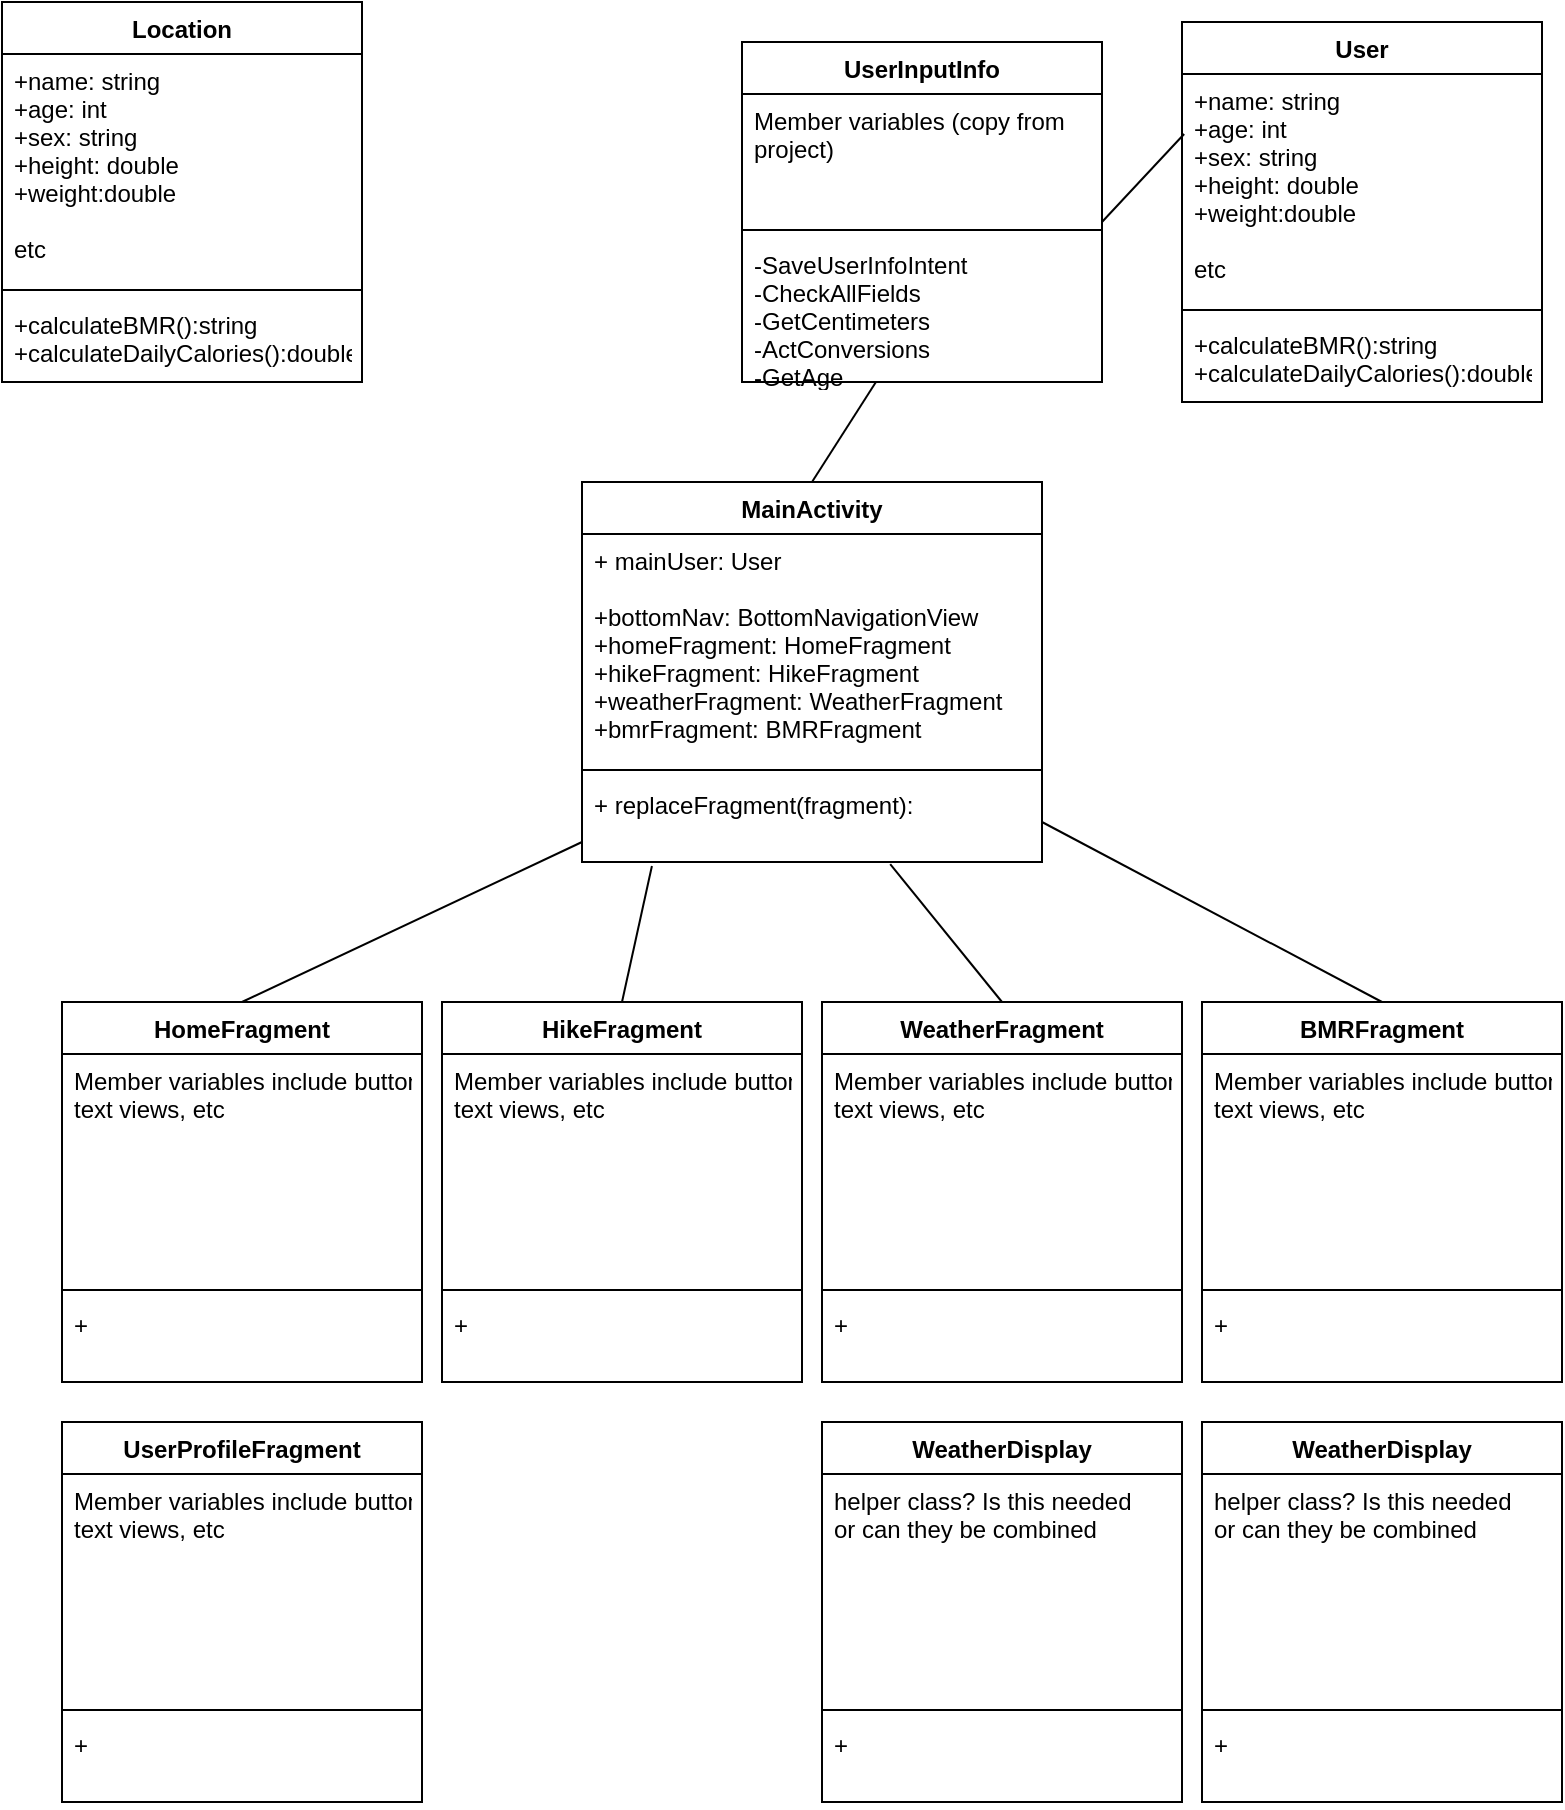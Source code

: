 <mxfile version="20.3.0" type="github">
  <diagram id="EoSZsh9YD0StyD8gBwrH" name="Page-1">
    <mxGraphModel dx="949" dy="721" grid="1" gridSize="10" guides="1" tooltips="1" connect="1" arrows="1" fold="1" page="1" pageScale="1" pageWidth="850" pageHeight="1100" math="0" shadow="0">
      <root>
        <mxCell id="0" />
        <mxCell id="1" parent="0" />
        <mxCell id="_peay4oMnijPvIBQTVXw-1" value="MainActivity" style="swimlane;fontStyle=1;align=center;verticalAlign=top;childLayout=stackLayout;horizontal=1;startSize=26;horizontalStack=0;resizeParent=1;resizeParentMax=0;resizeLast=0;collapsible=1;marginBottom=0;" parent="1" vertex="1">
          <mxGeometry x="310" y="260" width="230" height="190" as="geometry" />
        </mxCell>
        <mxCell id="_peay4oMnijPvIBQTVXw-2" value="+ mainUser: User&#xa;&#xa;+bottomNav: BottomNavigationView&#xa;+homeFragment: HomeFragment&#xa;+hikeFragment: HikeFragment&#xa;+weatherFragment: WeatherFragment&#xa;+bmrFragment: BMRFragment" style="text;strokeColor=none;fillColor=none;align=left;verticalAlign=top;spacingLeft=4;spacingRight=4;overflow=hidden;rotatable=0;points=[[0,0.5],[1,0.5]];portConstraint=eastwest;" parent="_peay4oMnijPvIBQTVXw-1" vertex="1">
          <mxGeometry y="26" width="230" height="114" as="geometry" />
        </mxCell>
        <mxCell id="_peay4oMnijPvIBQTVXw-3" value="" style="line;strokeWidth=1;fillColor=none;align=left;verticalAlign=middle;spacingTop=-1;spacingLeft=3;spacingRight=3;rotatable=0;labelPosition=right;points=[];portConstraint=eastwest;strokeColor=inherit;" parent="_peay4oMnijPvIBQTVXw-1" vertex="1">
          <mxGeometry y="140" width="230" height="8" as="geometry" />
        </mxCell>
        <mxCell id="_peay4oMnijPvIBQTVXw-4" value="+ replaceFragment(fragment): " style="text;strokeColor=none;fillColor=none;align=left;verticalAlign=top;spacingLeft=4;spacingRight=4;overflow=hidden;rotatable=0;points=[[0,0.5],[1,0.5]];portConstraint=eastwest;" parent="_peay4oMnijPvIBQTVXw-1" vertex="1">
          <mxGeometry y="148" width="230" height="42" as="geometry" />
        </mxCell>
        <mxCell id="_peay4oMnijPvIBQTVXw-5" value="HomeFragment" style="swimlane;fontStyle=1;align=center;verticalAlign=top;childLayout=stackLayout;horizontal=1;startSize=26;horizontalStack=0;resizeParent=1;resizeParentMax=0;resizeLast=0;collapsible=1;marginBottom=0;" parent="1" vertex="1">
          <mxGeometry x="50" y="520" width="180" height="190" as="geometry" />
        </mxCell>
        <mxCell id="_peay4oMnijPvIBQTVXw-6" value="Member variables include buttons,&#xa;text views, etc" style="text;strokeColor=none;fillColor=none;align=left;verticalAlign=top;spacingLeft=4;spacingRight=4;overflow=hidden;rotatable=0;points=[[0,0.5],[1,0.5]];portConstraint=eastwest;" parent="_peay4oMnijPvIBQTVXw-5" vertex="1">
          <mxGeometry y="26" width="180" height="114" as="geometry" />
        </mxCell>
        <mxCell id="_peay4oMnijPvIBQTVXw-7" value="" style="line;strokeWidth=1;fillColor=none;align=left;verticalAlign=middle;spacingTop=-1;spacingLeft=3;spacingRight=3;rotatable=0;labelPosition=right;points=[];portConstraint=eastwest;strokeColor=inherit;" parent="_peay4oMnijPvIBQTVXw-5" vertex="1">
          <mxGeometry y="140" width="180" height="8" as="geometry" />
        </mxCell>
        <mxCell id="_peay4oMnijPvIBQTVXw-8" value="+" style="text;strokeColor=none;fillColor=none;align=left;verticalAlign=top;spacingLeft=4;spacingRight=4;overflow=hidden;rotatable=0;points=[[0,0.5],[1,0.5]];portConstraint=eastwest;" parent="_peay4oMnijPvIBQTVXw-5" vertex="1">
          <mxGeometry y="148" width="180" height="42" as="geometry" />
        </mxCell>
        <mxCell id="_peay4oMnijPvIBQTVXw-21" value="HikeFragment" style="swimlane;fontStyle=1;align=center;verticalAlign=top;childLayout=stackLayout;horizontal=1;startSize=26;horizontalStack=0;resizeParent=1;resizeParentMax=0;resizeLast=0;collapsible=1;marginBottom=0;" parent="1" vertex="1">
          <mxGeometry x="240" y="520" width="180" height="190" as="geometry" />
        </mxCell>
        <mxCell id="_peay4oMnijPvIBQTVXw-22" value="Member variables include buttons,&#xa;text views, etc" style="text;strokeColor=none;fillColor=none;align=left;verticalAlign=top;spacingLeft=4;spacingRight=4;overflow=hidden;rotatable=0;points=[[0,0.5],[1,0.5]];portConstraint=eastwest;" parent="_peay4oMnijPvIBQTVXw-21" vertex="1">
          <mxGeometry y="26" width="180" height="114" as="geometry" />
        </mxCell>
        <mxCell id="_peay4oMnijPvIBQTVXw-23" value="" style="line;strokeWidth=1;fillColor=none;align=left;verticalAlign=middle;spacingTop=-1;spacingLeft=3;spacingRight=3;rotatable=0;labelPosition=right;points=[];portConstraint=eastwest;strokeColor=inherit;" parent="_peay4oMnijPvIBQTVXw-21" vertex="1">
          <mxGeometry y="140" width="180" height="8" as="geometry" />
        </mxCell>
        <mxCell id="_peay4oMnijPvIBQTVXw-24" value="+" style="text;strokeColor=none;fillColor=none;align=left;verticalAlign=top;spacingLeft=4;spacingRight=4;overflow=hidden;rotatable=0;points=[[0,0.5],[1,0.5]];portConstraint=eastwest;" parent="_peay4oMnijPvIBQTVXw-21" vertex="1">
          <mxGeometry y="148" width="180" height="42" as="geometry" />
        </mxCell>
        <mxCell id="_peay4oMnijPvIBQTVXw-25" value="WeatherFragment" style="swimlane;fontStyle=1;align=center;verticalAlign=top;childLayout=stackLayout;horizontal=1;startSize=26;horizontalStack=0;resizeParent=1;resizeParentMax=0;resizeLast=0;collapsible=1;marginBottom=0;" parent="1" vertex="1">
          <mxGeometry x="430" y="520" width="180" height="190" as="geometry" />
        </mxCell>
        <mxCell id="_peay4oMnijPvIBQTVXw-26" value="Member variables include buttons,&#xa;text views, etc" style="text;strokeColor=none;fillColor=none;align=left;verticalAlign=top;spacingLeft=4;spacingRight=4;overflow=hidden;rotatable=0;points=[[0,0.5],[1,0.5]];portConstraint=eastwest;" parent="_peay4oMnijPvIBQTVXw-25" vertex="1">
          <mxGeometry y="26" width="180" height="114" as="geometry" />
        </mxCell>
        <mxCell id="_peay4oMnijPvIBQTVXw-27" value="" style="line;strokeWidth=1;fillColor=none;align=left;verticalAlign=middle;spacingTop=-1;spacingLeft=3;spacingRight=3;rotatable=0;labelPosition=right;points=[];portConstraint=eastwest;strokeColor=inherit;" parent="_peay4oMnijPvIBQTVXw-25" vertex="1">
          <mxGeometry y="140" width="180" height="8" as="geometry" />
        </mxCell>
        <mxCell id="_peay4oMnijPvIBQTVXw-28" value="+" style="text;strokeColor=none;fillColor=none;align=left;verticalAlign=top;spacingLeft=4;spacingRight=4;overflow=hidden;rotatable=0;points=[[0,0.5],[1,0.5]];portConstraint=eastwest;" parent="_peay4oMnijPvIBQTVXw-25" vertex="1">
          <mxGeometry y="148" width="180" height="42" as="geometry" />
        </mxCell>
        <mxCell id="_peay4oMnijPvIBQTVXw-29" value="BMRFragment" style="swimlane;fontStyle=1;align=center;verticalAlign=top;childLayout=stackLayout;horizontal=1;startSize=26;horizontalStack=0;resizeParent=1;resizeParentMax=0;resizeLast=0;collapsible=1;marginBottom=0;" parent="1" vertex="1">
          <mxGeometry x="620" y="520" width="180" height="190" as="geometry" />
        </mxCell>
        <mxCell id="_peay4oMnijPvIBQTVXw-30" value="Member variables include buttons,&#xa;text views, etc" style="text;strokeColor=none;fillColor=none;align=left;verticalAlign=top;spacingLeft=4;spacingRight=4;overflow=hidden;rotatable=0;points=[[0,0.5],[1,0.5]];portConstraint=eastwest;" parent="_peay4oMnijPvIBQTVXw-29" vertex="1">
          <mxGeometry y="26" width="180" height="114" as="geometry" />
        </mxCell>
        <mxCell id="_peay4oMnijPvIBQTVXw-31" value="" style="line;strokeWidth=1;fillColor=none;align=left;verticalAlign=middle;spacingTop=-1;spacingLeft=3;spacingRight=3;rotatable=0;labelPosition=right;points=[];portConstraint=eastwest;strokeColor=inherit;" parent="_peay4oMnijPvIBQTVXw-29" vertex="1">
          <mxGeometry y="140" width="180" height="8" as="geometry" />
        </mxCell>
        <mxCell id="_peay4oMnijPvIBQTVXw-32" value="+" style="text;strokeColor=none;fillColor=none;align=left;verticalAlign=top;spacingLeft=4;spacingRight=4;overflow=hidden;rotatable=0;points=[[0,0.5],[1,0.5]];portConstraint=eastwest;" parent="_peay4oMnijPvIBQTVXw-29" vertex="1">
          <mxGeometry y="148" width="180" height="42" as="geometry" />
        </mxCell>
        <mxCell id="_peay4oMnijPvIBQTVXw-33" value="" style="endArrow=none;html=1;rounded=0;exitX=0.5;exitY=0;exitDx=0;exitDy=0;" parent="1" source="_peay4oMnijPvIBQTVXw-5" edge="1">
          <mxGeometry width="50" height="50" relative="1" as="geometry">
            <mxPoint x="260" y="490" as="sourcePoint" />
            <mxPoint x="310" y="440" as="targetPoint" />
          </mxGeometry>
        </mxCell>
        <mxCell id="_peay4oMnijPvIBQTVXw-34" value="" style="endArrow=none;html=1;rounded=0;exitX=0.5;exitY=0;exitDx=0;exitDy=0;entryX=0.152;entryY=1.048;entryDx=0;entryDy=0;entryPerimeter=0;" parent="1" source="_peay4oMnijPvIBQTVXw-21" target="_peay4oMnijPvIBQTVXw-4" edge="1">
          <mxGeometry width="50" height="50" relative="1" as="geometry">
            <mxPoint x="150" y="530" as="sourcePoint" />
            <mxPoint x="320" y="450" as="targetPoint" />
          </mxGeometry>
        </mxCell>
        <mxCell id="_peay4oMnijPvIBQTVXw-35" value="" style="endArrow=none;html=1;rounded=0;exitX=0.5;exitY=0;exitDx=0;exitDy=0;entryX=0.67;entryY=1.024;entryDx=0;entryDy=0;entryPerimeter=0;" parent="1" source="_peay4oMnijPvIBQTVXw-25" target="_peay4oMnijPvIBQTVXw-4" edge="1">
          <mxGeometry width="50" height="50" relative="1" as="geometry">
            <mxPoint x="340" y="530" as="sourcePoint" />
            <mxPoint x="354.96" y="462.016" as="targetPoint" />
          </mxGeometry>
        </mxCell>
        <mxCell id="_peay4oMnijPvIBQTVXw-36" value="" style="endArrow=none;html=1;rounded=0;exitX=0.5;exitY=0;exitDx=0;exitDy=0;entryX=0.67;entryY=1.024;entryDx=0;entryDy=0;entryPerimeter=0;" parent="1" source="_peay4oMnijPvIBQTVXw-29" edge="1">
          <mxGeometry width="50" height="50" relative="1" as="geometry">
            <mxPoint x="595.9" y="498.99" as="sourcePoint" />
            <mxPoint x="540.0" y="429.998" as="targetPoint" />
          </mxGeometry>
        </mxCell>
        <mxCell id="_peay4oMnijPvIBQTVXw-37" value="User" style="swimlane;fontStyle=1;align=center;verticalAlign=top;childLayout=stackLayout;horizontal=1;startSize=26;horizontalStack=0;resizeParent=1;resizeParentMax=0;resizeLast=0;collapsible=1;marginBottom=0;" parent="1" vertex="1">
          <mxGeometry x="610" y="30" width="180" height="190" as="geometry" />
        </mxCell>
        <mxCell id="_peay4oMnijPvIBQTVXw-38" value="+name: string&#xa;+age: int&#xa;+sex: string&#xa;+height: double&#xa;+weight:double &#xa;&#xa;etc" style="text;strokeColor=none;fillColor=none;align=left;verticalAlign=top;spacingLeft=4;spacingRight=4;overflow=hidden;rotatable=0;points=[[0,0.5],[1,0.5]];portConstraint=eastwest;" parent="_peay4oMnijPvIBQTVXw-37" vertex="1">
          <mxGeometry y="26" width="180" height="114" as="geometry" />
        </mxCell>
        <mxCell id="_peay4oMnijPvIBQTVXw-39" value="" style="line;strokeWidth=1;fillColor=none;align=left;verticalAlign=middle;spacingTop=-1;spacingLeft=3;spacingRight=3;rotatable=0;labelPosition=right;points=[];portConstraint=eastwest;strokeColor=inherit;" parent="_peay4oMnijPvIBQTVXw-37" vertex="1">
          <mxGeometry y="140" width="180" height="8" as="geometry" />
        </mxCell>
        <mxCell id="_peay4oMnijPvIBQTVXw-40" value="+calculateBMR():string&#xa;+calculateDailyCalories():double;" style="text;strokeColor=none;fillColor=none;align=left;verticalAlign=top;spacingLeft=4;spacingRight=4;overflow=hidden;rotatable=0;points=[[0,0.5],[1,0.5]];portConstraint=eastwest;" parent="_peay4oMnijPvIBQTVXw-37" vertex="1">
          <mxGeometry y="148" width="180" height="42" as="geometry" />
        </mxCell>
        <mxCell id="_peay4oMnijPvIBQTVXw-41" value="WeatherDisplay" style="swimlane;fontStyle=1;align=center;verticalAlign=top;childLayout=stackLayout;horizontal=1;startSize=26;horizontalStack=0;resizeParent=1;resizeParentMax=0;resizeLast=0;collapsible=1;marginBottom=0;" parent="1" vertex="1">
          <mxGeometry x="430" y="730" width="180" height="190" as="geometry" />
        </mxCell>
        <mxCell id="_peay4oMnijPvIBQTVXw-42" value="helper class? Is this needed&#xa;or can they be combined" style="text;strokeColor=none;fillColor=none;align=left;verticalAlign=top;spacingLeft=4;spacingRight=4;overflow=hidden;rotatable=0;points=[[0,0.5],[1,0.5]];portConstraint=eastwest;" parent="_peay4oMnijPvIBQTVXw-41" vertex="1">
          <mxGeometry y="26" width="180" height="114" as="geometry" />
        </mxCell>
        <mxCell id="_peay4oMnijPvIBQTVXw-43" value="" style="line;strokeWidth=1;fillColor=none;align=left;verticalAlign=middle;spacingTop=-1;spacingLeft=3;spacingRight=3;rotatable=0;labelPosition=right;points=[];portConstraint=eastwest;strokeColor=inherit;" parent="_peay4oMnijPvIBQTVXw-41" vertex="1">
          <mxGeometry y="140" width="180" height="8" as="geometry" />
        </mxCell>
        <mxCell id="_peay4oMnijPvIBQTVXw-44" value="+" style="text;strokeColor=none;fillColor=none;align=left;verticalAlign=top;spacingLeft=4;spacingRight=4;overflow=hidden;rotatable=0;points=[[0,0.5],[1,0.5]];portConstraint=eastwest;" parent="_peay4oMnijPvIBQTVXw-41" vertex="1">
          <mxGeometry y="148" width="180" height="42" as="geometry" />
        </mxCell>
        <mxCell id="_peay4oMnijPvIBQTVXw-45" value="UserInputInfo" style="swimlane;fontStyle=1;align=center;verticalAlign=top;childLayout=stackLayout;horizontal=1;startSize=26;horizontalStack=0;resizeParent=1;resizeParentMax=0;resizeLast=0;collapsible=1;marginBottom=0;" parent="1" vertex="1">
          <mxGeometry x="390" y="40" width="180" height="170" as="geometry" />
        </mxCell>
        <mxCell id="_peay4oMnijPvIBQTVXw-46" value="Member variables (copy from&#xa;project)" style="text;strokeColor=none;fillColor=none;align=left;verticalAlign=top;spacingLeft=4;spacingRight=4;overflow=hidden;rotatable=0;points=[[0,0.5],[1,0.5]];portConstraint=eastwest;" parent="_peay4oMnijPvIBQTVXw-45" vertex="1">
          <mxGeometry y="26" width="180" height="64" as="geometry" />
        </mxCell>
        <mxCell id="_peay4oMnijPvIBQTVXw-47" value="" style="line;strokeWidth=1;fillColor=none;align=left;verticalAlign=middle;spacingTop=-1;spacingLeft=3;spacingRight=3;rotatable=0;labelPosition=right;points=[];portConstraint=eastwest;strokeColor=inherit;" parent="_peay4oMnijPvIBQTVXw-45" vertex="1">
          <mxGeometry y="90" width="180" height="8" as="geometry" />
        </mxCell>
        <mxCell id="_peay4oMnijPvIBQTVXw-48" value="-SaveUserInfoIntent&#xa;-CheckAllFields&#xa;-GetCentimeters&#xa;-ActConversions&#xa;-GetAge&#xa;&#xa;" style="text;strokeColor=none;fillColor=none;align=left;verticalAlign=top;spacingLeft=4;spacingRight=4;overflow=hidden;rotatable=0;points=[[0,0.5],[1,0.5]];portConstraint=eastwest;" parent="_peay4oMnijPvIBQTVXw-45" vertex="1">
          <mxGeometry y="98" width="180" height="72" as="geometry" />
        </mxCell>
        <mxCell id="_peay4oMnijPvIBQTVXw-49" value="" style="endArrow=none;html=1;rounded=0;entryX=0.5;entryY=0;entryDx=0;entryDy=0;" parent="1" source="_peay4oMnijPvIBQTVXw-48" target="_peay4oMnijPvIBQTVXw-1" edge="1">
          <mxGeometry width="50" height="50" relative="1" as="geometry">
            <mxPoint x="390" y="340" as="sourcePoint" />
            <mxPoint x="440" y="290" as="targetPoint" />
          </mxGeometry>
        </mxCell>
        <mxCell id="_peay4oMnijPvIBQTVXw-50" value="" style="endArrow=none;html=1;rounded=0;entryX=0.5;entryY=0;entryDx=0;entryDy=0;exitX=0.006;exitY=0.263;exitDx=0;exitDy=0;exitPerimeter=0;" parent="1" source="_peay4oMnijPvIBQTVXw-38" edge="1">
          <mxGeometry width="50" height="50" relative="1" as="geometry">
            <mxPoint x="601.977" y="80" as="sourcePoint" />
            <mxPoint x="570" y="130" as="targetPoint" />
          </mxGeometry>
        </mxCell>
        <mxCell id="_peay4oMnijPvIBQTVXw-51" value="UserProfileFragment" style="swimlane;fontStyle=1;align=center;verticalAlign=top;childLayout=stackLayout;horizontal=1;startSize=26;horizontalStack=0;resizeParent=1;resizeParentMax=0;resizeLast=0;collapsible=1;marginBottom=0;" parent="1" vertex="1">
          <mxGeometry x="50" y="730" width="180" height="190" as="geometry" />
        </mxCell>
        <mxCell id="_peay4oMnijPvIBQTVXw-52" value="Member variables include buttons,&#xa;text views, etc" style="text;strokeColor=none;fillColor=none;align=left;verticalAlign=top;spacingLeft=4;spacingRight=4;overflow=hidden;rotatable=0;points=[[0,0.5],[1,0.5]];portConstraint=eastwest;" parent="_peay4oMnijPvIBQTVXw-51" vertex="1">
          <mxGeometry y="26" width="180" height="114" as="geometry" />
        </mxCell>
        <mxCell id="_peay4oMnijPvIBQTVXw-53" value="" style="line;strokeWidth=1;fillColor=none;align=left;verticalAlign=middle;spacingTop=-1;spacingLeft=3;spacingRight=3;rotatable=0;labelPosition=right;points=[];portConstraint=eastwest;strokeColor=inherit;" parent="_peay4oMnijPvIBQTVXw-51" vertex="1">
          <mxGeometry y="140" width="180" height="8" as="geometry" />
        </mxCell>
        <mxCell id="_peay4oMnijPvIBQTVXw-54" value="+" style="text;strokeColor=none;fillColor=none;align=left;verticalAlign=top;spacingLeft=4;spacingRight=4;overflow=hidden;rotatable=0;points=[[0,0.5],[1,0.5]];portConstraint=eastwest;" parent="_peay4oMnijPvIBQTVXw-51" vertex="1">
          <mxGeometry y="148" width="180" height="42" as="geometry" />
        </mxCell>
        <mxCell id="N9_DDW6XGbKEfXGi_wGx-1" value="WeatherDisplay" style="swimlane;fontStyle=1;align=center;verticalAlign=top;childLayout=stackLayout;horizontal=1;startSize=26;horizontalStack=0;resizeParent=1;resizeParentMax=0;resizeLast=0;collapsible=1;marginBottom=0;" vertex="1" parent="1">
          <mxGeometry x="620" y="730" width="180" height="190" as="geometry" />
        </mxCell>
        <mxCell id="N9_DDW6XGbKEfXGi_wGx-2" value="helper class? Is this needed&#xa;or can they be combined" style="text;strokeColor=none;fillColor=none;align=left;verticalAlign=top;spacingLeft=4;spacingRight=4;overflow=hidden;rotatable=0;points=[[0,0.5],[1,0.5]];portConstraint=eastwest;" vertex="1" parent="N9_DDW6XGbKEfXGi_wGx-1">
          <mxGeometry y="26" width="180" height="114" as="geometry" />
        </mxCell>
        <mxCell id="N9_DDW6XGbKEfXGi_wGx-3" value="" style="line;strokeWidth=1;fillColor=none;align=left;verticalAlign=middle;spacingTop=-1;spacingLeft=3;spacingRight=3;rotatable=0;labelPosition=right;points=[];portConstraint=eastwest;strokeColor=inherit;" vertex="1" parent="N9_DDW6XGbKEfXGi_wGx-1">
          <mxGeometry y="140" width="180" height="8" as="geometry" />
        </mxCell>
        <mxCell id="N9_DDW6XGbKEfXGi_wGx-4" value="+" style="text;strokeColor=none;fillColor=none;align=left;verticalAlign=top;spacingLeft=4;spacingRight=4;overflow=hidden;rotatable=0;points=[[0,0.5],[1,0.5]];portConstraint=eastwest;" vertex="1" parent="N9_DDW6XGbKEfXGi_wGx-1">
          <mxGeometry y="148" width="180" height="42" as="geometry" />
        </mxCell>
        <mxCell id="N9_DDW6XGbKEfXGi_wGx-5" value="Location" style="swimlane;fontStyle=1;align=center;verticalAlign=top;childLayout=stackLayout;horizontal=1;startSize=26;horizontalStack=0;resizeParent=1;resizeParentMax=0;resizeLast=0;collapsible=1;marginBottom=0;" vertex="1" parent="1">
          <mxGeometry x="20" y="20" width="180" height="190" as="geometry" />
        </mxCell>
        <mxCell id="N9_DDW6XGbKEfXGi_wGx-6" value="+name: string&#xa;+age: int&#xa;+sex: string&#xa;+height: double&#xa;+weight:double &#xa;&#xa;etc" style="text;strokeColor=none;fillColor=none;align=left;verticalAlign=top;spacingLeft=4;spacingRight=4;overflow=hidden;rotatable=0;points=[[0,0.5],[1,0.5]];portConstraint=eastwest;" vertex="1" parent="N9_DDW6XGbKEfXGi_wGx-5">
          <mxGeometry y="26" width="180" height="114" as="geometry" />
        </mxCell>
        <mxCell id="N9_DDW6XGbKEfXGi_wGx-7" value="" style="line;strokeWidth=1;fillColor=none;align=left;verticalAlign=middle;spacingTop=-1;spacingLeft=3;spacingRight=3;rotatable=0;labelPosition=right;points=[];portConstraint=eastwest;strokeColor=inherit;" vertex="1" parent="N9_DDW6XGbKEfXGi_wGx-5">
          <mxGeometry y="140" width="180" height="8" as="geometry" />
        </mxCell>
        <mxCell id="N9_DDW6XGbKEfXGi_wGx-8" value="+calculateBMR():string&#xa;+calculateDailyCalories():double;" style="text;strokeColor=none;fillColor=none;align=left;verticalAlign=top;spacingLeft=4;spacingRight=4;overflow=hidden;rotatable=0;points=[[0,0.5],[1,0.5]];portConstraint=eastwest;" vertex="1" parent="N9_DDW6XGbKEfXGi_wGx-5">
          <mxGeometry y="148" width="180" height="42" as="geometry" />
        </mxCell>
      </root>
    </mxGraphModel>
  </diagram>
</mxfile>

